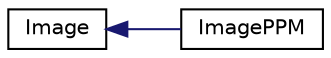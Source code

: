 digraph "Graphical Class Hierarchy"
{
  edge [fontname="Helvetica",fontsize="10",labelfontname="Helvetica",labelfontsize="10"];
  node [fontname="Helvetica",fontsize="10",shape=record];
  rankdir="LR";
  Node1 [label="Image",height=0.2,width=0.4,color="black", fillcolor="white", style="filled",URL="$class_image.html",tooltip="The Image is the base class of a structure that stores an image, child classes are expected to implem..."];
  Node1 -> Node2 [dir="back",color="midnightblue",fontsize="10",style="solid",fontname="Helvetica"];
  Node2 [label="ImagePPM",height=0.2,width=0.4,color="black", fillcolor="white", style="filled",URL="$class_image_p_p_m.html",tooltip="The ImagePPM class specialisation of the image class for writing to a .ppm file. "];
}
